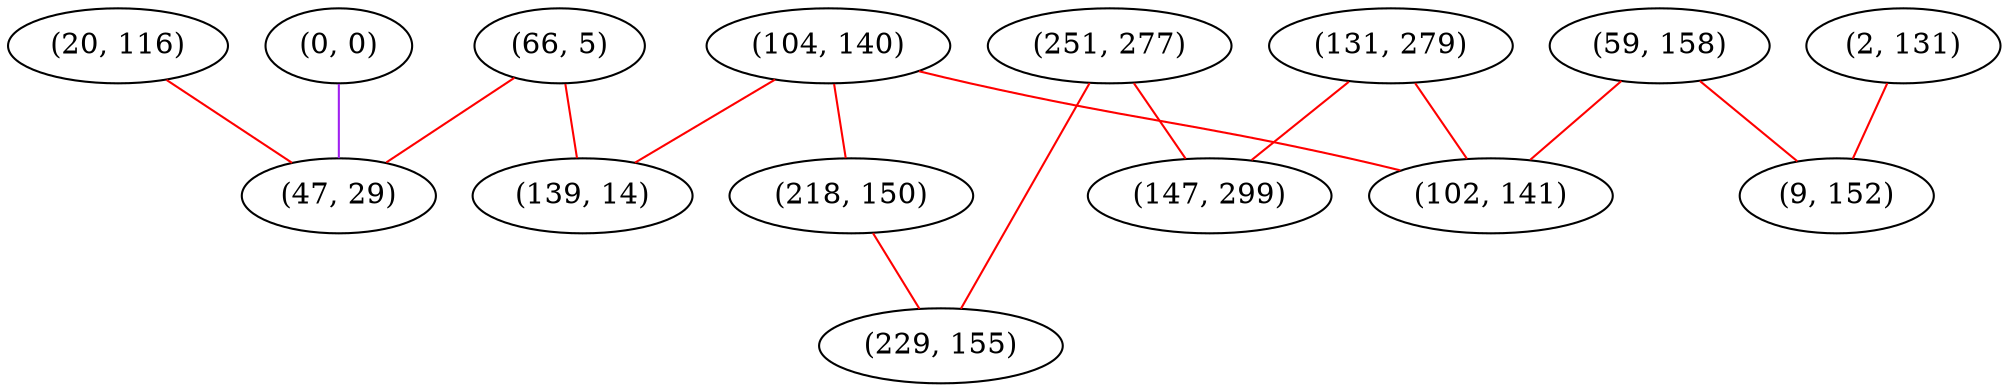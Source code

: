 graph "" {
"(20, 116)";
"(59, 158)";
"(251, 277)";
"(131, 279)";
"(104, 140)";
"(218, 150)";
"(0, 0)";
"(66, 5)";
"(47, 29)";
"(2, 131)";
"(102, 141)";
"(229, 155)";
"(9, 152)";
"(147, 299)";
"(139, 14)";
"(20, 116)" -- "(47, 29)"  [color=red, key=0, weight=1];
"(59, 158)" -- "(9, 152)"  [color=red, key=0, weight=1];
"(59, 158)" -- "(102, 141)"  [color=red, key=0, weight=1];
"(251, 277)" -- "(147, 299)"  [color=red, key=0, weight=1];
"(251, 277)" -- "(229, 155)"  [color=red, key=0, weight=1];
"(131, 279)" -- "(147, 299)"  [color=red, key=0, weight=1];
"(131, 279)" -- "(102, 141)"  [color=red, key=0, weight=1];
"(104, 140)" -- "(218, 150)"  [color=red, key=0, weight=1];
"(104, 140)" -- "(139, 14)"  [color=red, key=0, weight=1];
"(104, 140)" -- "(102, 141)"  [color=red, key=0, weight=1];
"(218, 150)" -- "(229, 155)"  [color=red, key=0, weight=1];
"(0, 0)" -- "(47, 29)"  [color=purple, key=0, weight=4];
"(66, 5)" -- "(47, 29)"  [color=red, key=0, weight=1];
"(66, 5)" -- "(139, 14)"  [color=red, key=0, weight=1];
"(2, 131)" -- "(9, 152)"  [color=red, key=0, weight=1];
}
